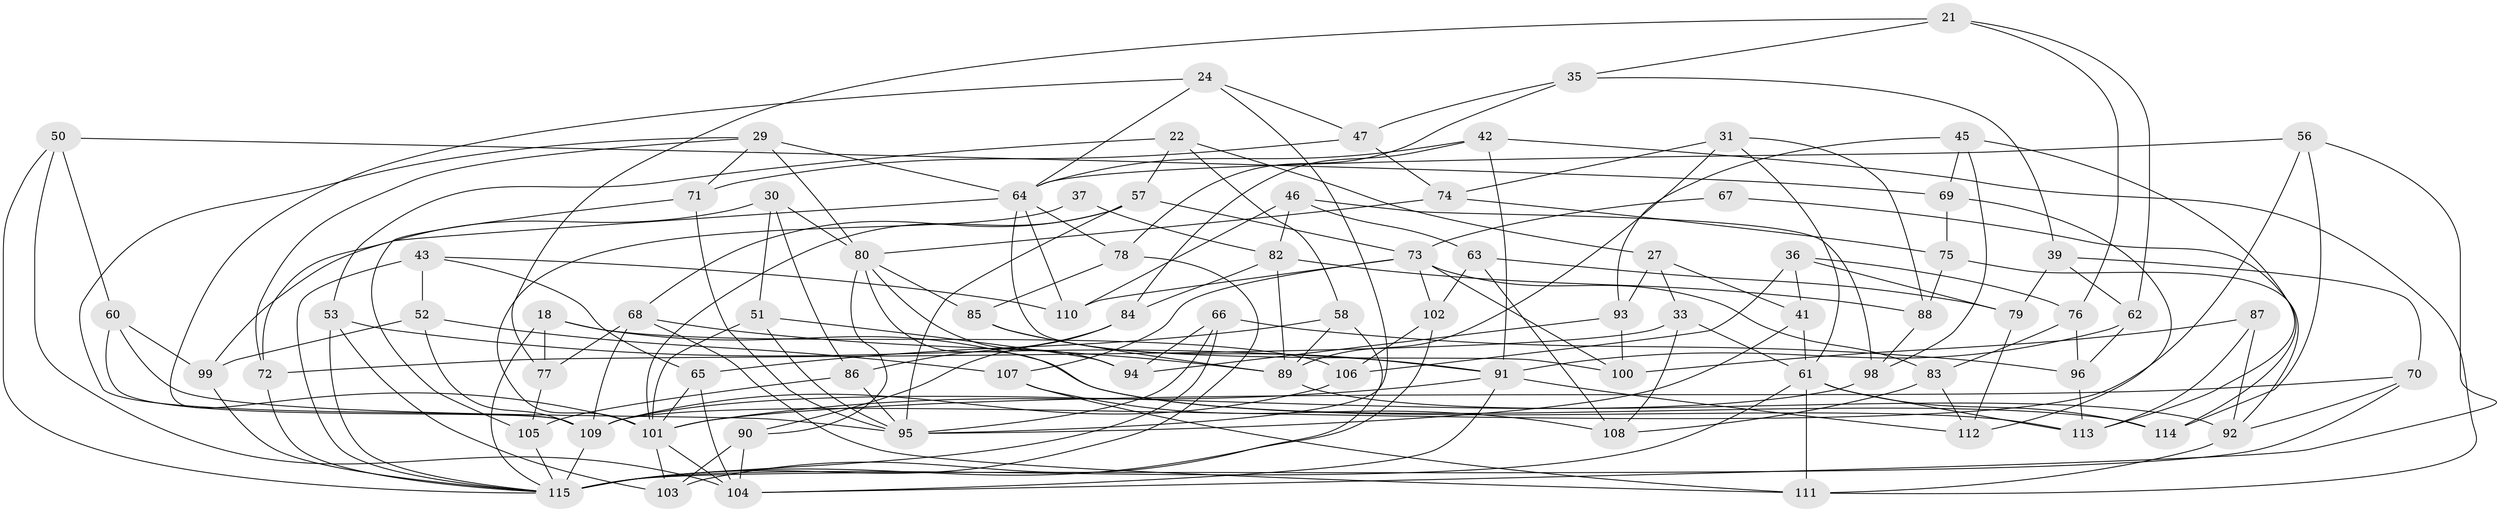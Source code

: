 // original degree distribution, {4: 1.0}
// Generated by graph-tools (version 1.1) at 2025/01/03/04/25 22:01:10]
// undirected, 80 vertices, 182 edges
graph export_dot {
graph [start="1"]
  node [color=gray90,style=filled];
  18;
  21;
  22;
  24;
  27;
  29 [super="+13"];
  30;
  31;
  33;
  35;
  36;
  37;
  39;
  41;
  42;
  43;
  45;
  46;
  47;
  50;
  51;
  52;
  53;
  56;
  57 [super="+7"];
  58;
  60;
  61 [super="+40"];
  62;
  63;
  64 [super="+3+23"];
  65;
  66;
  67;
  68 [super="+55"];
  69;
  70;
  71;
  72;
  73 [super="+5+48"];
  74;
  75;
  76;
  77;
  78;
  79;
  80 [super="+8+19"];
  82 [super="+34"];
  83;
  84;
  85 [super="+11"];
  86;
  87;
  88;
  89 [super="+6+20"];
  90;
  91 [super="+32"];
  92 [super="+38"];
  93;
  94;
  95 [super="+28"];
  96;
  98;
  99;
  100;
  101 [super="+12+59+54"];
  102;
  103;
  104 [super="+17"];
  105;
  106;
  107;
  108;
  109 [super="+16+26"];
  110;
  111 [super="+49"];
  112;
  113 [super="+44"];
  114 [super="+1"];
  115 [super="+97"];
  18 -- 115;
  18 -- 106;
  18 -- 77;
  18 -- 114;
  21 -- 35;
  21 -- 76;
  21 -- 77;
  21 -- 62;
  22 -- 57;
  22 -- 58;
  22 -- 53;
  22 -- 27;
  24 -- 95;
  24 -- 64;
  24 -- 47;
  24 -- 101;
  27 -- 93;
  27 -- 41;
  27 -- 33;
  29 -- 72;
  29 -- 80 [weight=2];
  29 -- 64;
  29 -- 71;
  29 -- 109;
  30 -- 72;
  30 -- 51;
  30 -- 86;
  30 -- 80;
  31 -- 88;
  31 -- 89;
  31 -- 74;
  31 -- 61;
  33 -- 72;
  33 -- 61;
  33 -- 108;
  35 -- 39;
  35 -- 47;
  35 -- 78;
  36 -- 76;
  36 -- 106;
  36 -- 79;
  36 -- 41;
  37 -- 82 [weight=2];
  37 -- 101 [weight=2];
  39 -- 62;
  39 -- 70;
  39 -- 79;
  41 -- 61;
  41 -- 95;
  42 -- 84;
  42 -- 64;
  42 -- 111;
  42 -- 91;
  43 -- 52;
  43 -- 65;
  43 -- 110;
  43 -- 115;
  45 -- 98;
  45 -- 69;
  45 -- 113;
  45 -- 93;
  46 -- 63;
  46 -- 98;
  46 -- 110;
  46 -- 82;
  47 -- 74;
  47 -- 71;
  50 -- 104;
  50 -- 69;
  50 -- 60;
  50 -- 115;
  51 -- 95;
  51 -- 94;
  51 -- 101;
  52 -- 109;
  52 -- 107;
  52 -- 99;
  53 -- 91;
  53 -- 103;
  53 -- 115;
  56 -- 104;
  56 -- 114;
  56 -- 64;
  56 -- 109;
  57 -- 68 [weight=2];
  57 -- 73;
  57 -- 95;
  57 -- 101;
  58 -- 103;
  58 -- 65;
  58 -- 89;
  60 -- 99;
  60 -- 95;
  60 -- 109;
  61 -- 114 [weight=2];
  61 -- 111 [weight=2];
  61 -- 113;
  61 -- 115 [weight=2];
  62 -- 96;
  62 -- 91;
  63 -- 108;
  63 -- 102;
  63 -- 79;
  64 -- 110;
  64 -- 78;
  64 -- 99;
  64 -- 100;
  65 -- 101;
  65 -- 104;
  66 -- 95;
  66 -- 96;
  66 -- 94;
  66 -- 115;
  67 -- 114 [weight=2];
  67 -- 73 [weight=2];
  68 -- 109;
  68 -- 89;
  68 -- 77;
  68 -- 111;
  69 -- 75;
  69 -- 112;
  70 -- 92;
  70 -- 101;
  70 -- 115;
  71 -- 105;
  71 -- 95;
  72 -- 115;
  73 -- 107;
  73 -- 83;
  73 -- 102;
  73 -- 110;
  73 -- 100;
  74 -- 75;
  74 -- 80;
  75 -- 88;
  75 -- 92;
  76 -- 96;
  76 -- 83;
  77 -- 105;
  78 -- 85;
  78 -- 115;
  79 -- 112;
  80 -- 94;
  80 -- 90;
  80 -- 113;
  80 -- 85;
  82 -- 84;
  82 -- 88;
  82 -- 89;
  83 -- 112;
  83 -- 108;
  84 -- 90;
  84 -- 86;
  85 -- 91 [weight=2];
  85 -- 89 [weight=2];
  86 -- 105;
  86 -- 95;
  87 -- 100;
  87 -- 113 [weight=2];
  87 -- 92;
  88 -- 98;
  89 -- 92 [weight=2];
  90 -- 103;
  90 -- 104;
  91 -- 112;
  91 -- 101;
  91 -- 104;
  92 -- 111;
  93 -- 94;
  93 -- 100;
  96 -- 113;
  98 -- 109;
  99 -- 115;
  101 -- 103;
  101 -- 104;
  102 -- 106;
  102 -- 115;
  105 -- 115;
  106 -- 109;
  107 -- 108;
  107 -- 111;
  109 -- 115;
}
